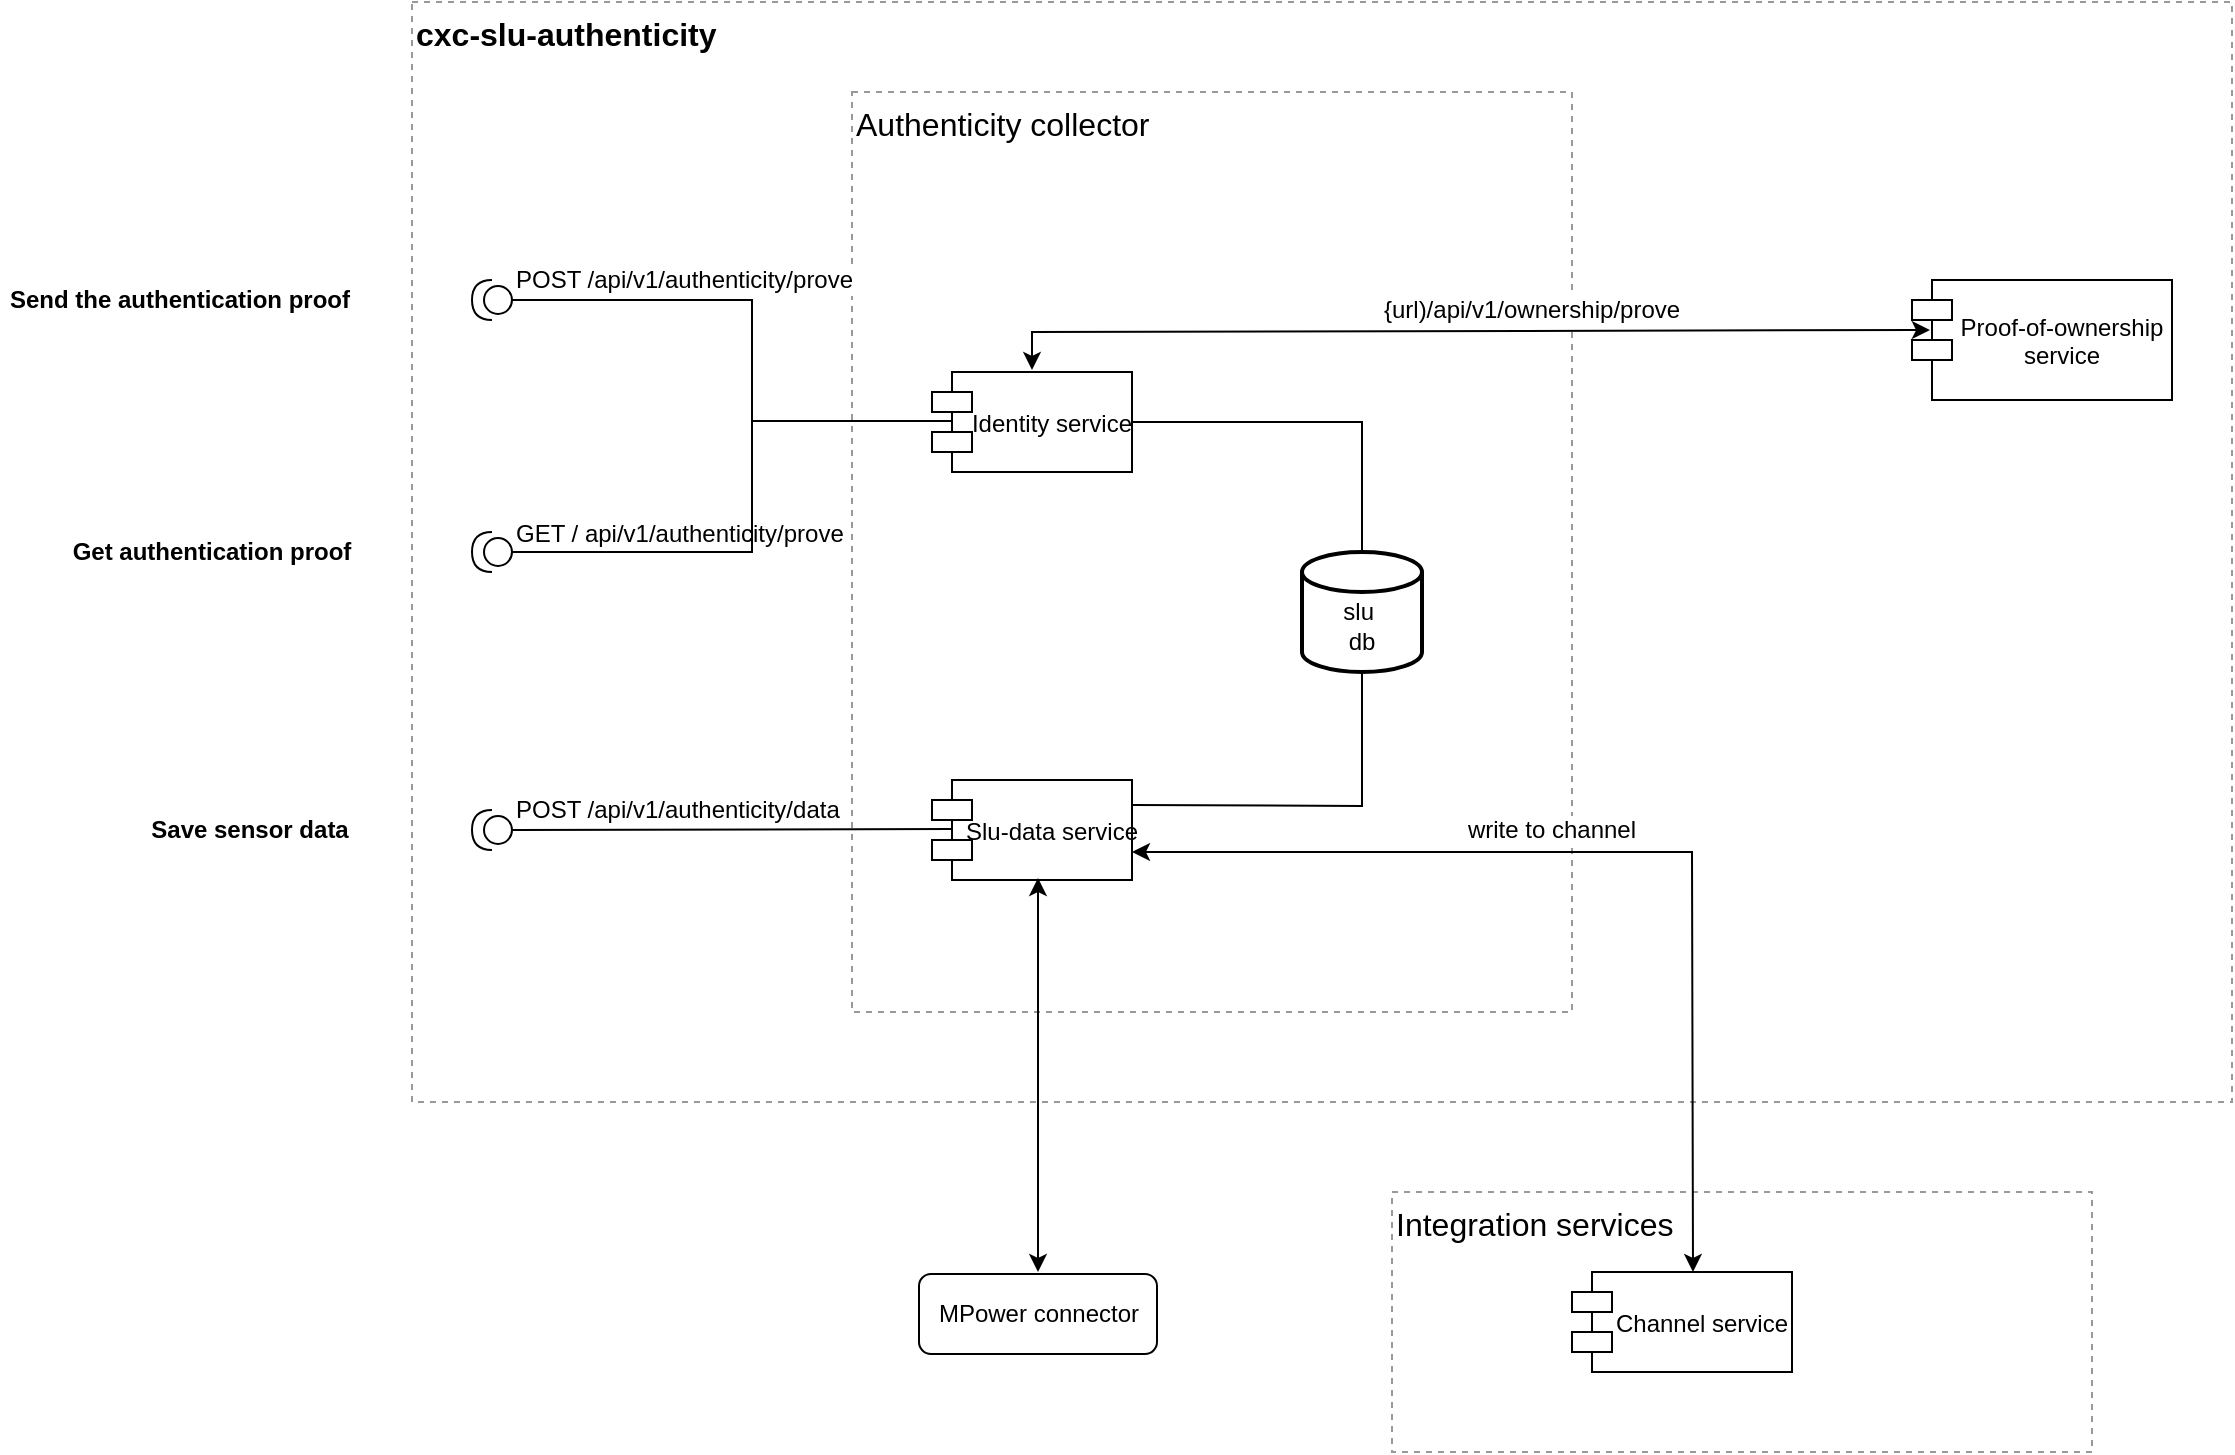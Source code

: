 <mxfile version="17.4.2" type="device"><diagram id="H8V-ho75rYQ73LRqmAZX" name="Page-1"><mxGraphModel dx="2543" dy="852" grid="1" gridSize="10" guides="1" tooltips="1" connect="1" arrows="1" fold="1" page="1" pageScale="1" pageWidth="1169" pageHeight="827" math="0" shadow="0"><root><mxCell id="0"/><mxCell id="1" parent="0"/><mxCell id="iKe-e8K6D5A7P1vbRpsN-39" value="&lt;span style=&quot;font-size: 16px&quot;&gt;Integration services&lt;/span&gt;" style="rounded=0;whiteSpace=wrap;html=1;fillColor=none;dashed=1;strokeColor=#999999;align=left;horizontal=1;verticalAlign=top;" vertex="1" parent="1"><mxGeometry x="600" y="620" width="350" height="130" as="geometry"/></mxCell><mxCell id="iKe-e8K6D5A7P1vbRpsN-26" value="&lt;span style=&quot;font-size: 16px&quot;&gt;&lt;b&gt;cxc-slu-authenticity&lt;/b&gt;&lt;/span&gt;" style="rounded=0;whiteSpace=wrap;html=1;fillColor=none;dashed=1;strokeColor=#999999;align=left;horizontal=1;verticalAlign=top;" vertex="1" parent="1"><mxGeometry x="110" y="25" width="910" height="550" as="geometry"/></mxCell><mxCell id="iKe-e8K6D5A7P1vbRpsN-1" value="&lt;span&gt;&lt;font style=&quot;font-size: 16px&quot;&gt;Authenticity collector&lt;/font&gt;&lt;/span&gt;&lt;span style=&quot;color: rgba(0 , 0 , 0 , 0) ; font-family: monospace ; font-size: 0px&quot;&gt;%3CmxGraphModel%3E%3Croot%3E%3CmxCell%20id%3D%220%22%2F%3E%3CmxCell%20id%3D%221%22%20parent%3D%220%22%2F%3E%3CmxCell%20id%3D%222%22%20value%3D%22User%26%2310%3BService%22%20style%3D%22shape%3Dmodule%3Balign%3Dleft%3BspacingLeft%3D20%3Balign%3Dcenter%3BverticalAlign%3Dmiddle%3Bshadow%3D0%3BstrokeColor%3D%23000000%3BfillColor%3Dnone%3B%22%20vertex%3D%221%22%20parent%3D%221%22%3E%3CmxGeometry%20x%3D%22620%22%20y%3D%22330%22%20width%3D%22100%22%20height%3D%2250%22%20as%3D%22geometry%22%2F%3E%3C%2FmxCell%3E%3C%2Froot%3E%3C%2FmxGraphModel%3E&lt;/span&gt;" style="rounded=0;whiteSpace=wrap;html=1;fillColor=none;dashed=1;strokeColor=#999999;align=left;horizontal=1;verticalAlign=top;" vertex="1" parent="1"><mxGeometry x="330" y="70" width="360" height="460" as="geometry"/></mxCell><mxCell id="iKe-e8K6D5A7P1vbRpsN-3" value="Identity service" style="shape=module;align=left;spacingLeft=20;align=center;verticalAlign=middle;shadow=0;strokeColor=#000000;fillColor=none;" vertex="1" parent="1"><mxGeometry x="370" y="210" width="100" height="50" as="geometry"/></mxCell><mxCell id="iKe-e8K6D5A7P1vbRpsN-4" value="Slu-data service" style="shape=module;align=left;spacingLeft=20;align=center;verticalAlign=middle;shadow=0;strokeColor=#000000;fillColor=none;" vertex="1" parent="1"><mxGeometry x="370" y="414" width="100" height="50" as="geometry"/></mxCell><mxCell id="iKe-e8K6D5A7P1vbRpsN-5" style="edgeStyle=orthogonalEdgeStyle;rounded=0;orthogonalLoop=1;jettySize=auto;html=1;endArrow=none;endFill=0;strokeColor=#000000;fontColor=#000000;exitX=0;exitY=0.5;exitDx=0;exitDy=0;exitPerimeter=0;" edge="1" parent="1" source="iKe-e8K6D5A7P1vbRpsN-9"><mxGeometry relative="1" as="geometry"><mxPoint x="190" y="438.5" as="sourcePoint"/><Array as="points"/><mxPoint x="380" y="438.5" as="targetPoint"/></mxGeometry></mxCell><mxCell id="iKe-e8K6D5A7P1vbRpsN-6" value="&lt;font style=&quot;font-size: 12px&quot;&gt;POST /api/v1/authenticity/data&lt;/font&gt;" style="edgeLabel;html=1;align=left;verticalAlign=middle;resizable=0;points=[];fontColor=#000000;" vertex="1" connectable="0" parent="iKe-e8K6D5A7P1vbRpsN-5"><mxGeometry x="-0.127" y="-2" relative="1" as="geometry"><mxPoint x="-96" y="-12" as="offset"/></mxGeometry></mxCell><mxCell id="iKe-e8K6D5A7P1vbRpsN-7" value="MPower connector" style="rounded=1;whiteSpace=wrap;html=1;" vertex="1" parent="1"><mxGeometry x="363.5" y="661" width="119" height="40" as="geometry"/></mxCell><mxCell id="iKe-e8K6D5A7P1vbRpsN-8" style="edgeStyle=orthogonalEdgeStyle;rounded=0;orthogonalLoop=1;jettySize=auto;html=1;exitX=0.5;exitY=1;exitDx=0;exitDy=0;" edge="1" parent="1" source="iKe-e8K6D5A7P1vbRpsN-1" target="iKe-e8K6D5A7P1vbRpsN-1"><mxGeometry relative="1" as="geometry"/></mxCell><mxCell id="iKe-e8K6D5A7P1vbRpsN-9" value="" style="shape=providedRequiredInterface;html=1;verticalLabelPosition=bottom;shadow=0;strokeColor=#000000;fillColor=none;fontColor=#CCCCCC;align=left;rotation=-180;" vertex="1" parent="1"><mxGeometry x="140" y="429" width="20" height="20" as="geometry"/></mxCell><mxCell id="iKe-e8K6D5A7P1vbRpsN-12" value="&lt;br&gt;slu&amp;nbsp;&lt;br&gt;db" style="strokeWidth=2;html=1;shape=mxgraph.flowchart.database;whiteSpace=wrap;shadow=0;fillColor=none;fontColor=#000000;align=center;" vertex="1" parent="1"><mxGeometry x="555" y="300" width="60" height="60" as="geometry"/></mxCell><mxCell id="iKe-e8K6D5A7P1vbRpsN-13" value="" style="shape=providedRequiredInterface;html=1;verticalLabelPosition=bottom;shadow=0;strokeColor=#000000;fillColor=none;fontColor=#CCCCCC;align=left;rotation=-180;" vertex="1" parent="1"><mxGeometry x="140" y="164" width="20" height="20" as="geometry"/></mxCell><mxCell id="iKe-e8K6D5A7P1vbRpsN-14" value="" style="shape=providedRequiredInterface;html=1;verticalLabelPosition=bottom;shadow=0;strokeColor=#000000;fillColor=none;fontColor=#CCCCCC;align=left;rotation=-180;" vertex="1" parent="1"><mxGeometry x="140" y="290" width="20" height="20" as="geometry"/></mxCell><mxCell id="iKe-e8K6D5A7P1vbRpsN-15" style="edgeStyle=orthogonalEdgeStyle;rounded=0;orthogonalLoop=1;jettySize=auto;html=1;endArrow=none;endFill=0;strokeColor=#000000;fontColor=#000000;" edge="1" parent="1"><mxGeometry relative="1" as="geometry"><mxPoint x="280" y="234.5" as="sourcePoint"/><Array as="points"/><mxPoint x="380" y="234.5" as="targetPoint"/></mxGeometry></mxCell><mxCell id="iKe-e8K6D5A7P1vbRpsN-16" value="&lt;font style=&quot;font-size: 12px&quot;&gt;GET / api/v1/authenticity/prove&lt;/font&gt;" style="edgeLabel;html=1;align=left;verticalAlign=middle;resizable=0;points=[];fontColor=#000000;labelBackgroundColor=#FFFFFF;" vertex="1" connectable="0" parent="iKe-e8K6D5A7P1vbRpsN-15"><mxGeometry x="-0.127" y="-2" relative="1" as="geometry"><mxPoint x="-164" y="54" as="offset"/></mxGeometry></mxCell><mxCell id="iKe-e8K6D5A7P1vbRpsN-17" value="&lt;font style=&quot;font-size: 12px&quot;&gt;POST /api/v1/authenticity/prove&amp;nbsp;&lt;/font&gt;" style="edgeLabel;html=1;align=left;verticalAlign=middle;resizable=0;points=[];fontColor=#000000;" vertex="1" connectable="0" parent="1"><mxGeometry x="160" y="164" as="geometry"/></mxCell><mxCell id="iKe-e8K6D5A7P1vbRpsN-20" value="" style="endArrow=none;html=1;rounded=0;" edge="1" parent="1"><mxGeometry width="50" height="50" relative="1" as="geometry"><mxPoint x="160" y="174" as="sourcePoint"/><mxPoint x="280" y="234" as="targetPoint"/><Array as="points"><mxPoint x="280" y="174"/></Array></mxGeometry></mxCell><mxCell id="iKe-e8K6D5A7P1vbRpsN-21" value="" style="endArrow=none;html=1;rounded=0;exitX=0;exitY=0.5;exitDx=0;exitDy=0;exitPerimeter=0;" edge="1" parent="1" source="iKe-e8K6D5A7P1vbRpsN-14"><mxGeometry width="50" height="50" relative="1" as="geometry"><mxPoint x="170" y="300" as="sourcePoint"/><mxPoint x="280" y="230" as="targetPoint"/><Array as="points"><mxPoint x="280" y="300"/></Array></mxGeometry></mxCell><mxCell id="iKe-e8K6D5A7P1vbRpsN-28" value="" style="endArrow=none;html=1;rounded=0;entryX=0.5;entryY=1;entryDx=0;entryDy=0;entryPerimeter=0;exitX=1;exitY=0.25;exitDx=0;exitDy=0;" edge="1" parent="1" source="iKe-e8K6D5A7P1vbRpsN-4" target="iKe-e8K6D5A7P1vbRpsN-12"><mxGeometry width="50" height="50" relative="1" as="geometry"><mxPoint x="470" y="439" as="sourcePoint"/><mxPoint x="520" y="389" as="targetPoint"/><Array as="points"><mxPoint x="585" y="427"/></Array></mxGeometry></mxCell><mxCell id="iKe-e8K6D5A7P1vbRpsN-29" value="" style="endArrow=none;html=1;rounded=0;exitX=1;exitY=0.5;exitDx=0;exitDy=0;entryX=0.5;entryY=0;entryDx=0;entryDy=0;entryPerimeter=0;" edge="1" parent="1" source="iKe-e8K6D5A7P1vbRpsN-3" target="iKe-e8K6D5A7P1vbRpsN-12"><mxGeometry width="50" height="50" relative="1" as="geometry"><mxPoint x="520" y="270" as="sourcePoint"/><mxPoint x="570" y="220" as="targetPoint"/><Array as="points"><mxPoint x="585" y="235"/></Array></mxGeometry></mxCell><mxCell id="iKe-e8K6D5A7P1vbRpsN-30" value="" style="endArrow=classic;startArrow=classic;html=1;rounded=0;" edge="1" parent="1"><mxGeometry width="50" height="50" relative="1" as="geometry"><mxPoint x="423" y="660" as="sourcePoint"/><mxPoint x="423" y="463" as="targetPoint"/><Array as="points"/></mxGeometry></mxCell><mxCell id="iKe-e8K6D5A7P1vbRpsN-32" value="&lt;b&gt;Send the authentication proof&lt;/b&gt;" style="text;html=1;strokeColor=none;fillColor=none;align=center;verticalAlign=middle;whiteSpace=wrap;rounded=0;labelBackgroundColor=#FFFFFF;fontSize=12;" vertex="1" parent="1"><mxGeometry x="-96" y="159" width="180" height="30" as="geometry"/></mxCell><mxCell id="iKe-e8K6D5A7P1vbRpsN-34" value="&lt;b&gt;Get authentication proof&lt;/b&gt;" style="text;html=1;strokeColor=none;fillColor=none;align=center;verticalAlign=middle;whiteSpace=wrap;rounded=0;labelBackgroundColor=#FFFFFF;fontSize=12;" vertex="1" parent="1"><mxGeometry x="-65" y="285" width="150" height="30" as="geometry"/></mxCell><mxCell id="iKe-e8K6D5A7P1vbRpsN-35" value="&lt;b&gt;Save sensor data&lt;/b&gt;" style="text;html=1;strokeColor=none;fillColor=none;align=center;verticalAlign=middle;whiteSpace=wrap;rounded=0;labelBackgroundColor=#FFFFFF;fontSize=12;" vertex="1" parent="1"><mxGeometry x="-56" y="424" width="170" height="30" as="geometry"/></mxCell><mxCell id="iKe-e8K6D5A7P1vbRpsN-37" value="" style="endArrow=classic;startArrow=classic;html=1;rounded=0;fontSize=12;entryX=0.069;entryY=0.417;entryDx=0;entryDy=0;entryPerimeter=0;" edge="1" parent="1" target="iKe-e8K6D5A7P1vbRpsN-44"><mxGeometry width="50" height="50" relative="1" as="geometry"><mxPoint x="420" y="209" as="sourcePoint"/><mxPoint x="900.5" y="190" as="targetPoint"/><Array as="points"><mxPoint x="420" y="190"/></Array></mxGeometry></mxCell><mxCell id="iKe-e8K6D5A7P1vbRpsN-40" value="{url)/api/v1/ownership/prove" style="text;html=1;strokeColor=none;fillColor=none;align=center;verticalAlign=middle;whiteSpace=wrap;rounded=0;labelBackgroundColor=#FFFFFF;fontSize=12;" vertex="1" parent="1"><mxGeometry x="640" y="164" width="60" height="30" as="geometry"/></mxCell><mxCell id="iKe-e8K6D5A7P1vbRpsN-41" value="" style="endArrow=classic;startArrow=classic;html=1;rounded=0;fontSize=12;entryX=0.55;entryY=0;entryDx=0;entryDy=0;entryPerimeter=0;" edge="1" parent="1" target="iKe-e8K6D5A7P1vbRpsN-43"><mxGeometry width="50" height="50" relative="1" as="geometry"><mxPoint x="470" y="450" as="sourcePoint"/><mxPoint x="900" y="450" as="targetPoint"/><Array as="points"><mxPoint x="750" y="450"/></Array></mxGeometry></mxCell><mxCell id="iKe-e8K6D5A7P1vbRpsN-43" value="Channel service" style="shape=module;align=left;spacingLeft=20;align=center;verticalAlign=middle;shadow=0;strokeColor=#000000;fillColor=none;" vertex="1" parent="1"><mxGeometry x="690" y="660" width="110" height="50" as="geometry"/></mxCell><mxCell id="iKe-e8K6D5A7P1vbRpsN-44" value="Proof-of-ownership &#10;service" style="shape=module;align=left;spacingLeft=20;align=center;verticalAlign=middle;shadow=0;strokeColor=#000000;fillColor=none;" vertex="1" parent="1"><mxGeometry x="860" y="164" width="130" height="60" as="geometry"/></mxCell><mxCell id="iKe-e8K6D5A7P1vbRpsN-45" value="write to channel" style="text;html=1;strokeColor=none;fillColor=none;align=center;verticalAlign=middle;whiteSpace=wrap;rounded=0;labelBackgroundColor=#FFFFFF;fontSize=12;" vertex="1" parent="1"><mxGeometry x="615" y="424" width="130" height="30" as="geometry"/></mxCell></root></mxGraphModel></diagram></mxfile>